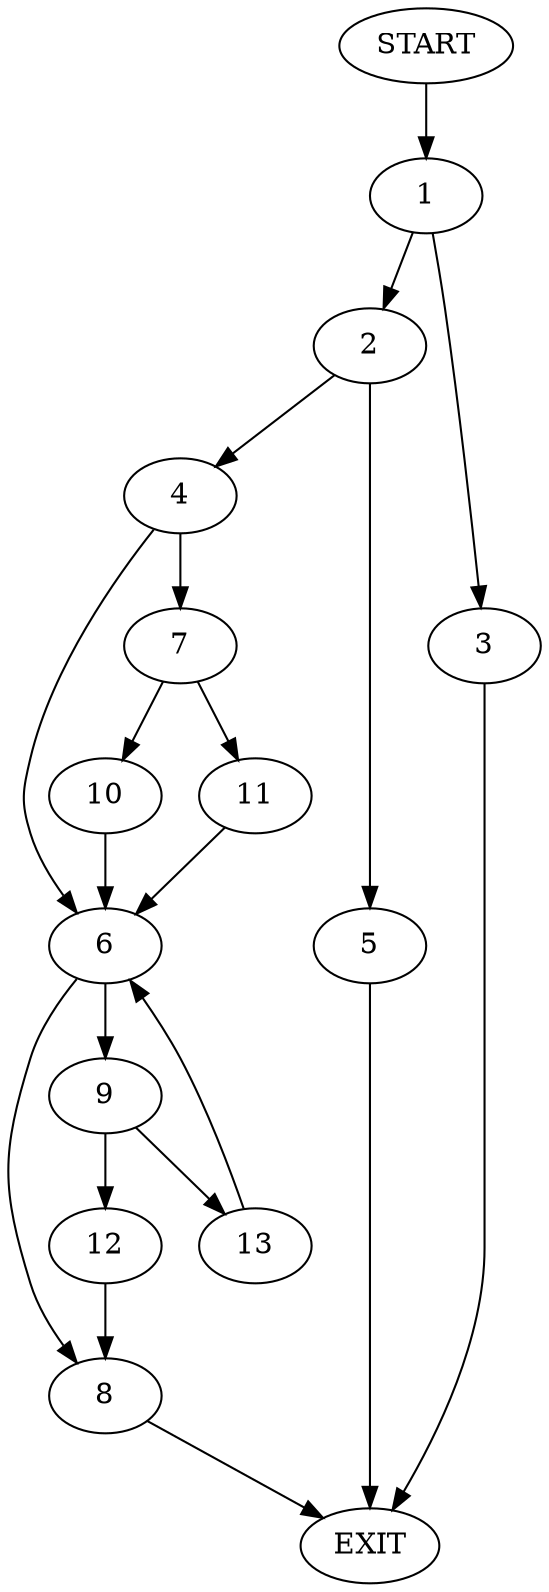 digraph {
0 [label="START"]
14 [label="EXIT"]
0 -> 1
1 -> 2
1 -> 3
2 -> 4
2 -> 5
3 -> 14
4 -> 6
4 -> 7
5 -> 14
6 -> 8
6 -> 9
7 -> 10
7 -> 11
11 -> 6
10 -> 6
9 -> 12
9 -> 13
8 -> 14
12 -> 8
13 -> 6
}
